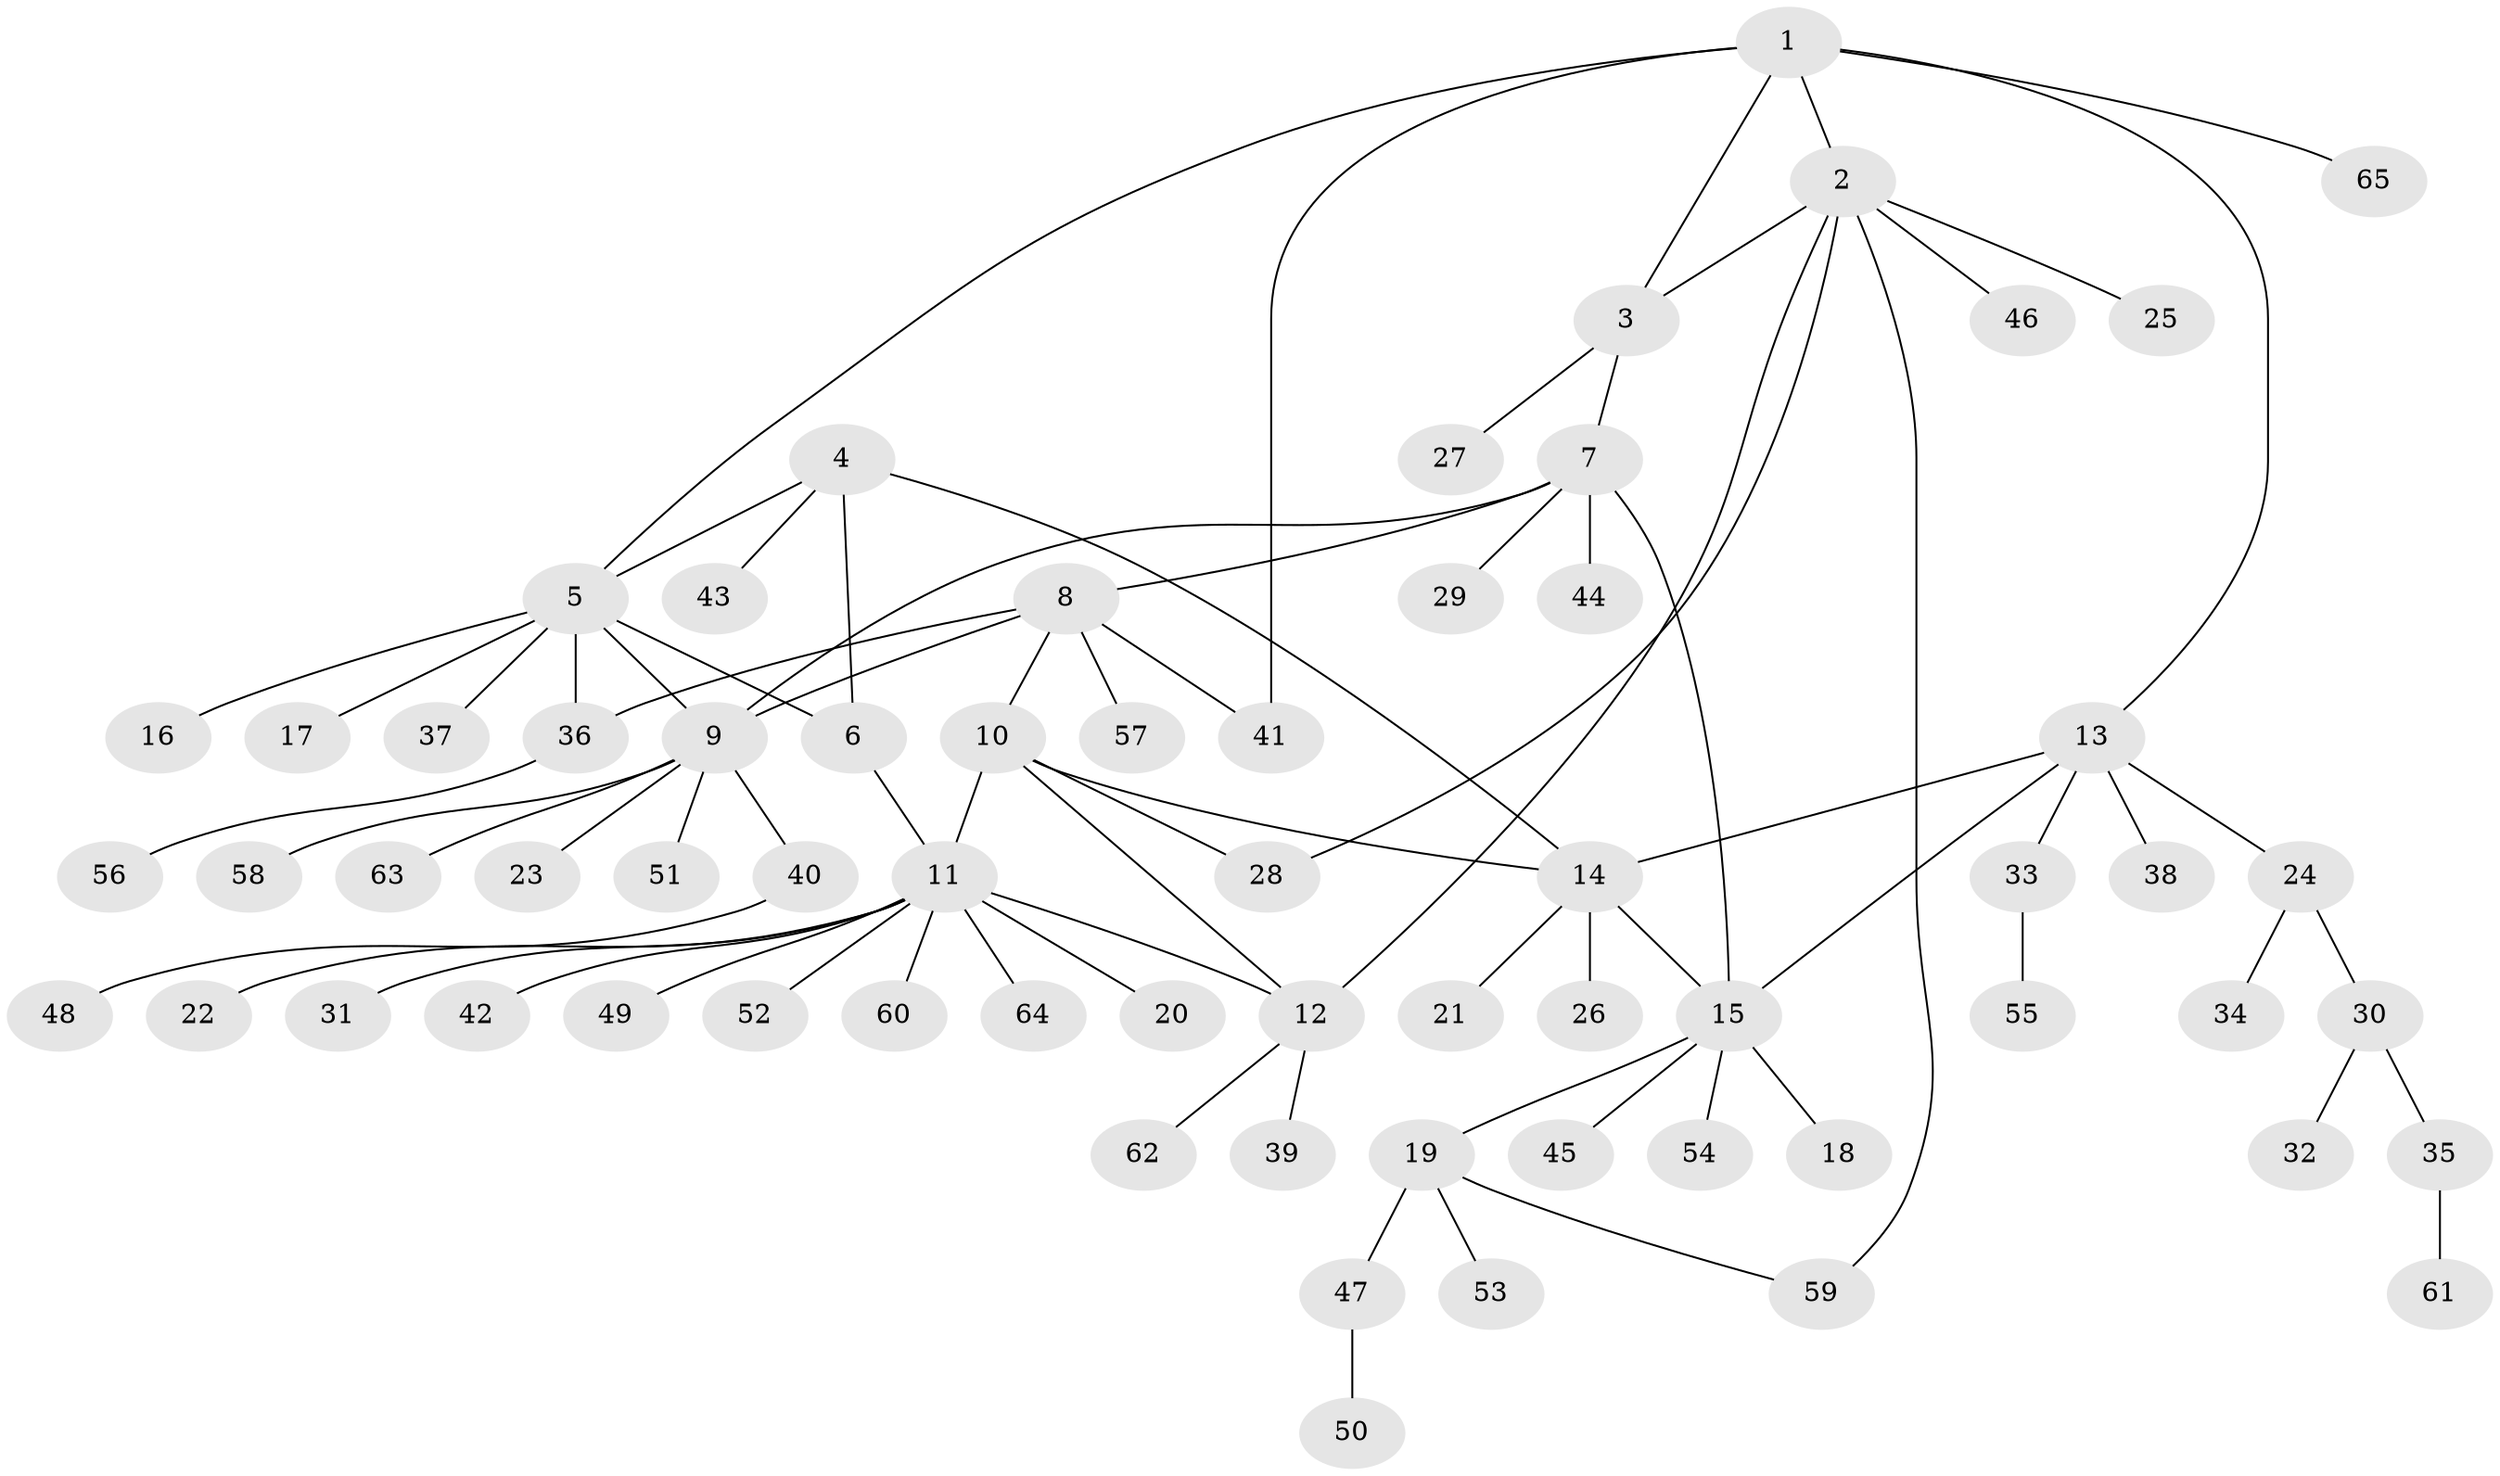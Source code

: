 // Generated by graph-tools (version 1.1) at 2025/11/02/27/25 16:11:31]
// undirected, 65 vertices, 79 edges
graph export_dot {
graph [start="1"]
  node [color=gray90,style=filled];
  1;
  2;
  3;
  4;
  5;
  6;
  7;
  8;
  9;
  10;
  11;
  12;
  13;
  14;
  15;
  16;
  17;
  18;
  19;
  20;
  21;
  22;
  23;
  24;
  25;
  26;
  27;
  28;
  29;
  30;
  31;
  32;
  33;
  34;
  35;
  36;
  37;
  38;
  39;
  40;
  41;
  42;
  43;
  44;
  45;
  46;
  47;
  48;
  49;
  50;
  51;
  52;
  53;
  54;
  55;
  56;
  57;
  58;
  59;
  60;
  61;
  62;
  63;
  64;
  65;
  1 -- 2;
  1 -- 3;
  1 -- 5;
  1 -- 13;
  1 -- 41;
  1 -- 65;
  2 -- 3;
  2 -- 12;
  2 -- 25;
  2 -- 28;
  2 -- 46;
  2 -- 59;
  3 -- 7;
  3 -- 27;
  4 -- 5;
  4 -- 6;
  4 -- 14;
  4 -- 43;
  5 -- 6;
  5 -- 9;
  5 -- 16;
  5 -- 17;
  5 -- 36;
  5 -- 37;
  6 -- 11;
  7 -- 8;
  7 -- 9;
  7 -- 15;
  7 -- 29;
  7 -- 44;
  8 -- 9;
  8 -- 10;
  8 -- 36;
  8 -- 41;
  8 -- 57;
  9 -- 23;
  9 -- 40;
  9 -- 51;
  9 -- 58;
  9 -- 63;
  10 -- 11;
  10 -- 12;
  10 -- 14;
  10 -- 28;
  11 -- 12;
  11 -- 20;
  11 -- 22;
  11 -- 31;
  11 -- 42;
  11 -- 49;
  11 -- 52;
  11 -- 60;
  11 -- 64;
  12 -- 39;
  12 -- 62;
  13 -- 14;
  13 -- 15;
  13 -- 24;
  13 -- 33;
  13 -- 38;
  14 -- 15;
  14 -- 21;
  14 -- 26;
  15 -- 18;
  15 -- 19;
  15 -- 45;
  15 -- 54;
  19 -- 47;
  19 -- 53;
  19 -- 59;
  24 -- 30;
  24 -- 34;
  30 -- 32;
  30 -- 35;
  33 -- 55;
  35 -- 61;
  36 -- 56;
  40 -- 48;
  47 -- 50;
}
